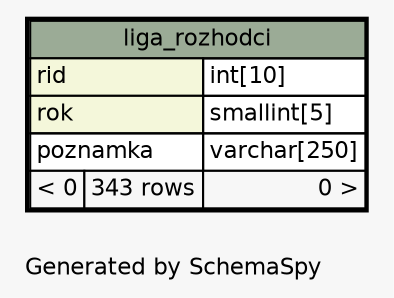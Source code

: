 // dot 2.38.0 on Mac OS X 10.9.4
// SchemaSpy rev 590
digraph "oneDegreeRelationshipsDiagram" {
  graph [
    rankdir="RL"
    bgcolor="#f7f7f7"
    label="\nGenerated by SchemaSpy"
    labeljust="l"
    nodesep="0.18"
    ranksep="0.46"
    fontname="Helvetica"
    fontsize="11"
  ];
  node [
    fontname="Helvetica"
    fontsize="11"
    shape="plaintext"
  ];
  edge [
    arrowsize="0.8"
  ];
  "liga_rozhodci" [
    label=<
    <TABLE BORDER="2" CELLBORDER="1" CELLSPACING="0" BGCOLOR="#ffffff">
      <TR><TD COLSPAN="3" BGCOLOR="#9bab96" ALIGN="CENTER">liga_rozhodci</TD></TR>
      <TR><TD PORT="rid" COLSPAN="2" BGCOLOR="#f4f7da" ALIGN="LEFT">rid</TD><TD PORT="rid.type" ALIGN="LEFT">int[10]</TD></TR>
      <TR><TD PORT="rok" COLSPAN="2" BGCOLOR="#f4f7da" ALIGN="LEFT">rok</TD><TD PORT="rok.type" ALIGN="LEFT">smallint[5]</TD></TR>
      <TR><TD PORT="poznamka" COLSPAN="2" ALIGN="LEFT">poznamka</TD><TD PORT="poznamka.type" ALIGN="LEFT">varchar[250]</TD></TR>
      <TR><TD ALIGN="LEFT" BGCOLOR="#f7f7f7">&lt; 0</TD><TD ALIGN="RIGHT" BGCOLOR="#f7f7f7">343 rows</TD><TD ALIGN="RIGHT" BGCOLOR="#f7f7f7">0 &gt;</TD></TR>
    </TABLE>>
    URL="liga_rozhodci.html"
    tooltip="liga_rozhodci"
  ];
}
